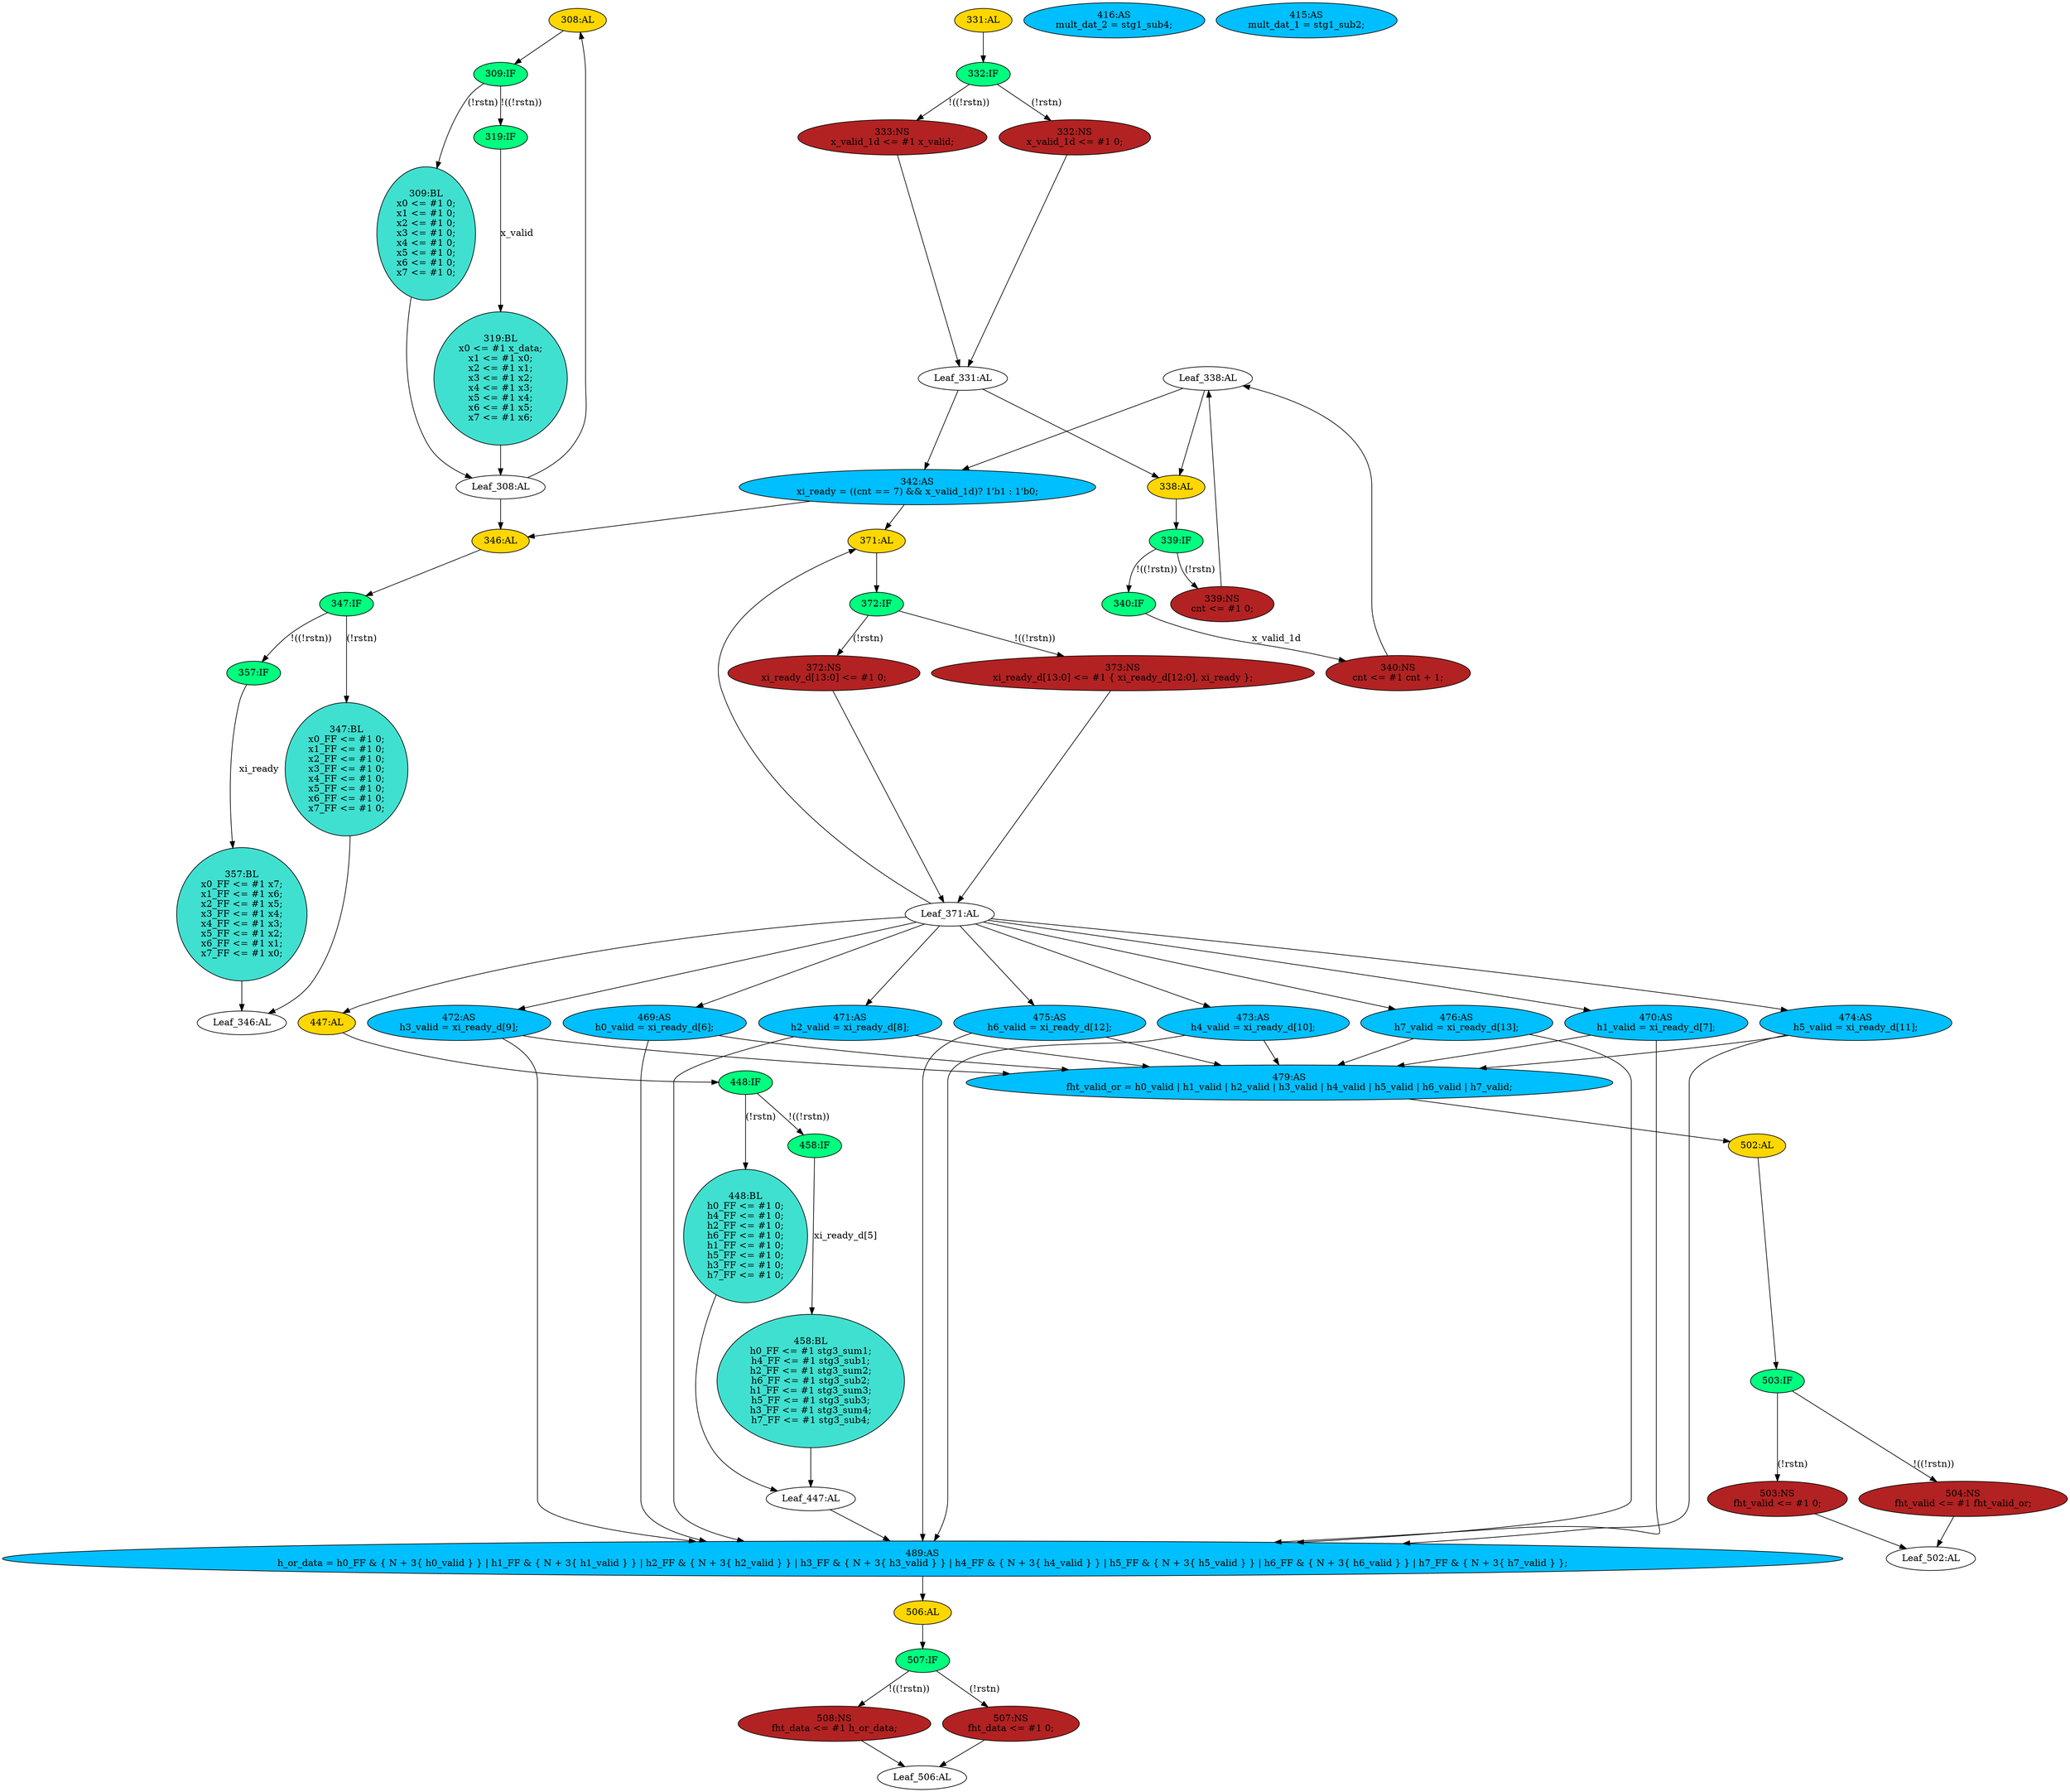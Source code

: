 strict digraph "compose( ,  )" {
	node [label="\N"];
	"308:AL"	 [ast="<pyverilog.vparser.ast.Always object at 0x7f9421826ad0>",
		clk_sens=True,
		fillcolor=gold,
		label="308:AL",
		sens="['sclk', 'rstn']",
		statements="[]",
		style=filled,
		typ=Always,
		use_var="['x1', 'x_valid', 'x_data', 'x2', 'x3', 'x0', 'rstn', 'x6', 'x4', 'x5']"];
	"309:IF"	 [ast="<pyverilog.vparser.ast.IfStatement object at 0x7f9421828a10>",
		fillcolor=springgreen,
		label="309:IF",
		statements="[]",
		style=filled,
		typ=IfStatement];
	"308:AL" -> "309:IF"	 [cond="[]",
		lineno=None];
	"339:IF"	 [ast="<pyverilog.vparser.ast.IfStatement object at 0x7f9421833590>",
		fillcolor=springgreen,
		label="339:IF",
		statements="[]",
		style=filled,
		typ=IfStatement];
	"339:NS"	 [ast="<pyverilog.vparser.ast.NonblockingSubstitution object at 0x7f9421833550>",
		fillcolor=firebrick,
		label="339:NS
cnt <= #1 0;",
		statements="[<pyverilog.vparser.ast.NonblockingSubstitution object at 0x7f9421833550>]",
		style=filled,
		typ=NonblockingSubstitution];
	"339:IF" -> "339:NS"	 [cond="['rstn']",
		label="(!rstn)",
		lineno=339];
	"340:IF"	 [ast="<pyverilog.vparser.ast.IfStatement object at 0x7f9421833710>",
		fillcolor=springgreen,
		label="340:IF",
		statements="[]",
		style=filled,
		typ=IfStatement];
	"339:IF" -> "340:IF"	 [cond="['rstn']",
		label="!((!rstn))",
		lineno=339];
	"Leaf_346:AL"	 [def_var="['x7_FF', 'x3_FF', 'x0_FF', 'x1_FF', 'x4_FF', 'x6_FF', 'x5_FF', 'x2_FF']",
		label="Leaf_346:AL"];
	"473:AS"	 [ast="<pyverilog.vparser.ast.Assign object at 0x7f942158a850>",
		def_var="['h4_valid']",
		fillcolor=deepskyblue,
		label="473:AS
h4_valid = xi_ready_d[10];",
		statements="[]",
		style=filled,
		typ=Assign,
		use_var="['xi_ready_d']"];
	"489:AS"	 [ast="<pyverilog.vparser.ast.Assign object at 0x7f942159fb10>",
		def_var="['h_or_data']",
		fillcolor=deepskyblue,
		label="489:AS
h_or_data = h0_FF & { N + 3{ h0_valid } } | h1_FF & { N + 3{ h1_valid } } | h2_FF & { N + 3{ h2_valid } } | h3_FF & { N + \
3{ h3_valid } } | h4_FF & { N + 3{ h4_valid } } | h5_FF & { N + 3{ h5_valid } } | h6_FF & { N + 3{ h6_valid } } | h7_FF & { N + \
3{ h7_valid } };",
		statements="[]",
		style=filled,
		typ=Assign,
		use_var="['h0_FF', 'h0_valid', 'h1_FF', 'h1_valid', 'h2_FF', 'h2_valid', 'h3_FF', 'h3_valid', 'h4_FF', 'h4_valid', 'h5_FF', 'h5_valid', '\
h6_FF', 'h6_valid', 'h7_FF', 'h7_valid']"];
	"473:AS" -> "489:AS";
	"479:AS"	 [ast="<pyverilog.vparser.ast.Assign object at 0x7f94215a60d0>",
		def_var="['fht_valid_or']",
		fillcolor=deepskyblue,
		label="479:AS
fht_valid_or = h0_valid | h1_valid | h2_valid | h3_valid | h4_valid | h5_valid | h6_valid | h7_valid;",
		statements="[]",
		style=filled,
		typ=Assign,
		use_var="['h0_valid', 'h1_valid', 'h2_valid', 'h3_valid', 'h4_valid', 'h5_valid', 'h6_valid', 'h7_valid']"];
	"473:AS" -> "479:AS";
	"458:BL"	 [ast="<pyverilog.vparser.ast.Block object at 0x7f94215a7e90>",
		fillcolor=turquoise,
		label="458:BL
h0_FF <= #1 stg3_sum1;
h4_FF <= #1 stg3_sub1;
h2_FF <= #1 stg3_sum2;
h6_FF <= #1 stg3_sub2;
h1_FF <= #1 stg3_sum3;
h5_FF <= #\
1 stg3_sub3;
h3_FF <= #1 stg3_sum4;
h7_FF <= #1 stg3_sub4;",
		statements="[<pyverilog.vparser.ast.NonblockingSubstitution object at 0x7f94215a73d0>, <pyverilog.vparser.ast.NonblockingSubstitution object \
at 0x7f94215a7590>, <pyverilog.vparser.ast.NonblockingSubstitution object at 0x7f94215a7750>, <pyverilog.vparser.ast.NonblockingSubstitution \
object at 0x7f94215a7910>, <pyverilog.vparser.ast.NonblockingSubstitution object at 0x7f94215a7ad0>, <pyverilog.vparser.ast.NonblockingSubstitution \
object at 0x7f94215a7c90>, <pyverilog.vparser.ast.NonblockingSubstitution object at 0x7f94215a7e50>, <pyverilog.vparser.ast.NonblockingSubstitution \
object at 0x7f942158a050>]",
		style=filled,
		typ=Block];
	"Leaf_447:AL"	 [def_var="['h4_FF', 'h6_FF', 'h5_FF', 'h2_FF', 'h7_FF', 'h3_FF', 'h0_FF', 'h1_FF']",
		label="Leaf_447:AL"];
	"458:BL" -> "Leaf_447:AL"	 [cond="[]",
		lineno=None];
	"Leaf_338:AL"	 [def_var="['cnt']",
		label="Leaf_338:AL"];
	"338:AL"	 [ast="<pyverilog.vparser.ast.Always object at 0x7f9421833390>",
		clk_sens=True,
		fillcolor=gold,
		label="338:AL",
		sens="['sclk', 'rstn']",
		statements="[]",
		style=filled,
		typ=Always,
		use_var="['cnt', 'rstn', 'x_valid_1d']"];
	"Leaf_338:AL" -> "338:AL";
	"342:AS"	 [ast="<pyverilog.vparser.ast.Assign object at 0x7f9421833b10>",
		def_var="['xi_ready']",
		fillcolor=deepskyblue,
		label="342:AS
xi_ready = ((cnt == 7) && x_valid_1d)? 1'b1 : 1'b0;",
		statements="[]",
		style=filled,
		typ=Assign,
		use_var="['cnt', 'x_valid_1d']"];
	"Leaf_338:AL" -> "342:AS";
	"338:AL" -> "339:IF"	 [cond="[]",
		lineno=None];
	"373:NS"	 [ast="<pyverilog.vparser.ast.NonblockingSubstitution object at 0x7f94215b48d0>",
		fillcolor=firebrick,
		label="373:NS
xi_ready_d[13:0] <= #1 { xi_ready_d[12:0], xi_ready };",
		statements="[<pyverilog.vparser.ast.NonblockingSubstitution object at 0x7f94215b48d0>]",
		style=filled,
		typ=NonblockingSubstitution];
	"Leaf_371:AL"	 [def_var="['xi_ready_d']",
		label="Leaf_371:AL"];
	"373:NS" -> "Leaf_371:AL"	 [cond="[]",
		lineno=None];
	"347:IF"	 [ast="<pyverilog.vparser.ast.IfStatement object at 0x7f9421836f90>",
		fillcolor=springgreen,
		label="347:IF",
		statements="[]",
		style=filled,
		typ=IfStatement];
	"357:IF"	 [ast="<pyverilog.vparser.ast.IfStatement object at 0x7f9421843110>",
		fillcolor=springgreen,
		label="357:IF",
		statements="[]",
		style=filled,
		typ=IfStatement];
	"347:IF" -> "357:IF"	 [cond="['rstn']",
		label="!((!rstn))",
		lineno=347];
	"347:BL"	 [ast="<pyverilog.vparser.ast.Block object at 0x7f9421836dd0>",
		fillcolor=turquoise,
		label="347:BL
x0_FF <= #1 0;
x1_FF <= #1 0;
x2_FF <= #1 0;
x3_FF <= #1 0;
x4_FF <= #1 0;
x5_FF <= #1 0;
x6_FF <= #1 0;
x7_FF <= #1 0;",
		statements="[<pyverilog.vparser.ast.NonblockingSubstitution object at 0x7f9421836310>, <pyverilog.vparser.ast.NonblockingSubstitution object \
at 0x7f94218364d0>, <pyverilog.vparser.ast.NonblockingSubstitution object at 0x7f9421836690>, <pyverilog.vparser.ast.NonblockingSubstitution \
object at 0x7f9421836850>, <pyverilog.vparser.ast.NonblockingSubstitution object at 0x7f9421836a10>, <pyverilog.vparser.ast.NonblockingSubstitution \
object at 0x7f9421836bd0>, <pyverilog.vparser.ast.NonblockingSubstitution object at 0x7f9421836d90>, <pyverilog.vparser.ast.NonblockingSubstitution \
object at 0x7f9421836f50>]",
		style=filled,
		typ=Block];
	"347:IF" -> "347:BL"	 [cond="['rstn']",
		label="(!rstn)",
		lineno=347];
	"340:NS"	 [ast="<pyverilog.vparser.ast.NonblockingSubstitution object at 0x7f9421833910>",
		fillcolor=firebrick,
		label="340:NS
cnt <= #1 cnt + 1;",
		statements="[<pyverilog.vparser.ast.NonblockingSubstitution object at 0x7f9421833910>]",
		style=filled,
		typ=NonblockingSubstitution];
	"340:NS" -> "Leaf_338:AL"	 [cond="[]",
		lineno=None];
	"458:IF"	 [ast="<pyverilog.vparser.ast.IfStatement object at 0x7f94215a7210>",
		fillcolor=springgreen,
		label="458:IF",
		statements="[]",
		style=filled,
		typ=IfStatement];
	"458:IF" -> "458:BL"	 [cond="['xi_ready_d']",
		label="xi_ready_d[5]",
		lineno=458];
	"319:BL"	 [ast="<pyverilog.vparser.ast.Block object at 0x7f9421830790>",
		fillcolor=turquoise,
		label="319:BL
x0 <= #1 x_data;
x1 <= #1 x0;
x2 <= #1 x1;
x3 <= #1 x2;
x4 <= #1 x3;
x5 <= #1 x4;
x6 <= #1 x5;
x7 <= #1 x6;",
		statements="[<pyverilog.vparser.ast.NonblockingSubstitution object at 0x7f9421828c90>, <pyverilog.vparser.ast.NonblockingSubstitution object \
at 0x7f9421828e50>, <pyverilog.vparser.ast.NonblockingSubstitution object at 0x7f9421830050>, <pyverilog.vparser.ast.NonblockingSubstitution \
object at 0x7f9421830210>, <pyverilog.vparser.ast.NonblockingSubstitution object at 0x7f94218303d0>, <pyverilog.vparser.ast.NonblockingSubstitution \
object at 0x7f9421830590>, <pyverilog.vparser.ast.NonblockingSubstitution object at 0x7f9421830750>, <pyverilog.vparser.ast.NonblockingSubstitution \
object at 0x7f9421830910>]",
		style=filled,
		typ=Block];
	"Leaf_308:AL"	 [def_var="['x2', 'x3', 'x0', 'x1', 'x6', 'x7', 'x4', 'x5']",
		label="Leaf_308:AL"];
	"319:BL" -> "Leaf_308:AL"	 [cond="[]",
		lineno=None];
	"502:AL"	 [ast="<pyverilog.vparser.ast.Always object at 0x7f942159ffd0>",
		clk_sens=True,
		fillcolor=gold,
		label="502:AL",
		sens="['sclk', 'rstn']",
		statements="[]",
		style=filled,
		typ=Always,
		use_var="['rstn', 'fht_valid_or']"];
	"503:IF"	 [ast="<pyverilog.vparser.ast.IfStatement object at 0x7f94210a1250>",
		fillcolor=springgreen,
		label="503:IF",
		statements="[]",
		style=filled,
		typ=IfStatement];
	"502:AL" -> "503:IF"	 [cond="[]",
		lineno=None];
	"319:IF"	 [ast="<pyverilog.vparser.ast.IfStatement object at 0x7f9421828ad0>",
		fillcolor=springgreen,
		label="319:IF",
		statements="[]",
		style=filled,
		typ=IfStatement];
	"309:IF" -> "319:IF"	 [cond="['rstn']",
		label="!((!rstn))",
		lineno=309];
	"309:BL"	 [ast="<pyverilog.vparser.ast.Block object at 0x7f94218287d0>",
		fillcolor=turquoise,
		label="309:BL
x0 <= #1 0;
x1 <= #1 0;
x2 <= #1 0;
x3 <= #1 0;
x4 <= #1 0;
x5 <= #1 0;
x6 <= #1 0;
x7 <= #1 0;",
		statements="[<pyverilog.vparser.ast.NonblockingSubstitution object at 0x7f9421826cd0>, <pyverilog.vparser.ast.NonblockingSubstitution object \
at 0x7f9421826e90>, <pyverilog.vparser.ast.NonblockingSubstitution object at 0x7f9421828090>, <pyverilog.vparser.ast.NonblockingSubstitution \
object at 0x7f9421828250>, <pyverilog.vparser.ast.NonblockingSubstitution object at 0x7f9421828410>, <pyverilog.vparser.ast.NonblockingSubstitution \
object at 0x7f94218285d0>, <pyverilog.vparser.ast.NonblockingSubstitution object at 0x7f9421828790>, <pyverilog.vparser.ast.NonblockingSubstitution \
object at 0x7f9421828950>]",
		style=filled,
		typ=Block];
	"309:IF" -> "309:BL"	 [cond="['rstn']",
		label="(!rstn)",
		lineno=309];
	"332:IF"	 [ast="<pyverilog.vparser.ast.IfStatement object at 0x7f9421830d90>",
		fillcolor=springgreen,
		label="332:IF",
		statements="[]",
		style=filled,
		typ=IfStatement];
	"333:NS"	 [ast="<pyverilog.vparser.ast.NonblockingSubstitution object at 0x7f9421830f10>",
		fillcolor=firebrick,
		label="333:NS
x_valid_1d <= #1 x_valid;",
		statements="[<pyverilog.vparser.ast.NonblockingSubstitution object at 0x7f9421830f10>]",
		style=filled,
		typ=NonblockingSubstitution];
	"332:IF" -> "333:NS"	 [cond="['rstn']",
		label="!((!rstn))",
		lineno=332];
	"332:NS"	 [ast="<pyverilog.vparser.ast.NonblockingSubstitution object at 0x7f9421830d10>",
		fillcolor=firebrick,
		label="332:NS
x_valid_1d <= #1 0;",
		statements="[<pyverilog.vparser.ast.NonblockingSubstitution object at 0x7f9421830d10>]",
		style=filled,
		typ=NonblockingSubstitution];
	"332:IF" -> "332:NS"	 [cond="['rstn']",
		label="(!rstn)",
		lineno=332];
	"470:AS"	 [ast="<pyverilog.vparser.ast.Assign object at 0x7f942158a310>",
		def_var="['h1_valid']",
		fillcolor=deepskyblue,
		label="470:AS
h1_valid = xi_ready_d[7];",
		statements="[]",
		style=filled,
		typ=Assign,
		use_var="['xi_ready_d']"];
	"470:AS" -> "489:AS";
	"470:AS" -> "479:AS";
	"372:IF"	 [ast="<pyverilog.vparser.ast.IfStatement object at 0x7f94215b46d0>",
		fillcolor=springgreen,
		label="372:IF",
		statements="[]",
		style=filled,
		typ=IfStatement];
	"372:IF" -> "373:NS"	 [cond="['rstn']",
		label="!((!rstn))",
		lineno=372];
	"372:NS"	 [ast="<pyverilog.vparser.ast.NonblockingSubstitution object at 0x7f94215b44d0>",
		fillcolor=firebrick,
		label="372:NS
xi_ready_d[13:0] <= #1 0;",
		statements="[<pyverilog.vparser.ast.NonblockingSubstitution object at 0x7f94215b44d0>]",
		style=filled,
		typ=NonblockingSubstitution];
	"372:IF" -> "372:NS"	 [cond="['rstn']",
		label="(!rstn)",
		lineno=372];
	"503:NS"	 [ast="<pyverilog.vparser.ast.NonblockingSubstitution object at 0x7f94210a11d0>",
		fillcolor=firebrick,
		label="503:NS
fht_valid <= #1 0;",
		statements="[<pyverilog.vparser.ast.NonblockingSubstitution object at 0x7f94210a11d0>]",
		style=filled,
		typ=NonblockingSubstitution];
	"Leaf_502:AL"	 [def_var="['fht_valid']",
		label="Leaf_502:AL"];
	"503:NS" -> "Leaf_502:AL"	 [cond="[]",
		lineno=None];
	"331:AL"	 [ast="<pyverilog.vparser.ast.Always object at 0x7f9421830b50>",
		clk_sens=True,
		fillcolor=gold,
		label="331:AL",
		sens="['sclk', 'rstn']",
		statements="[]",
		style=filled,
		typ=Always,
		use_var="['rstn', 'x_valid']"];
	"331:AL" -> "332:IF"	 [cond="[]",
		lineno=None];
	"475:AS"	 [ast="<pyverilog.vparser.ast.Assign object at 0x7f942158abd0>",
		def_var="['h6_valid']",
		fillcolor=deepskyblue,
		label="475:AS
h6_valid = xi_ready_d[12];",
		statements="[]",
		style=filled,
		typ=Assign,
		use_var="['xi_ready_d']"];
	"475:AS" -> "489:AS";
	"475:AS" -> "479:AS";
	"448:BL"	 [ast="<pyverilog.vparser.ast.Block object at 0x7f94215aee50>",
		fillcolor=turquoise,
		label="448:BL
h0_FF <= #1 0;
h4_FF <= #1 0;
h2_FF <= #1 0;
h6_FF <= #1 0;
h1_FF <= #1 0;
h5_FF <= #1 0;
h3_FF <= #1 0;
h7_FF <= #1 0;",
		statements="[<pyverilog.vparser.ast.NonblockingSubstitution object at 0x7f94215ae390>, <pyverilog.vparser.ast.NonblockingSubstitution object \
at 0x7f94215ae550>, <pyverilog.vparser.ast.NonblockingSubstitution object at 0x7f94215ae710>, <pyverilog.vparser.ast.NonblockingSubstitution \
object at 0x7f94215ae8d0>, <pyverilog.vparser.ast.NonblockingSubstitution object at 0x7f94215aea90>, <pyverilog.vparser.ast.NonblockingSubstitution \
object at 0x7f94215aec50>, <pyverilog.vparser.ast.NonblockingSubstitution object at 0x7f94215aee10>, <pyverilog.vparser.ast.NonblockingSubstitution \
object at 0x7f94215aefd0>]",
		style=filled,
		typ=Block];
	"448:BL" -> "Leaf_447:AL"	 [cond="[]",
		lineno=None];
	"Leaf_447:AL" -> "489:AS";
	"503:IF" -> "503:NS"	 [cond="['rstn']",
		label="(!rstn)",
		lineno=503];
	"504:NS"	 [ast="<pyverilog.vparser.ast.NonblockingSubstitution object at 0x7f94210a1410>",
		fillcolor=firebrick,
		label="504:NS
fht_valid <= #1 fht_valid_or;",
		statements="[<pyverilog.vparser.ast.NonblockingSubstitution object at 0x7f94210a1410>]",
		style=filled,
		typ=NonblockingSubstitution];
	"503:IF" -> "504:NS"	 [cond="['rstn']",
		label="!((!rstn))",
		lineno=503];
	"339:NS" -> "Leaf_338:AL"	 [cond="[]",
		lineno=None];
	"504:NS" -> "Leaf_502:AL"	 [cond="[]",
		lineno=None];
	"416:AS"	 [ast="<pyverilog.vparser.ast.Assign object at 0x7f942159bdd0>",
		def_var="['mult_dat_2']",
		fillcolor=deepskyblue,
		label="416:AS
mult_dat_2 = stg1_sub4;",
		statements="[]",
		style=filled,
		typ=Assign,
		use_var="['stg1_sub4']"];
	"371:AL"	 [ast="<pyverilog.vparser.ast.Always object at 0x7f94215b4250>",
		clk_sens=True,
		fillcolor=gold,
		label="371:AL",
		sens="['sclk', 'rstn']",
		statements="[]",
		style=filled,
		typ=Always,
		use_var="['xi_ready', 'xi_ready_d', 'rstn']"];
	"342:AS" -> "371:AL";
	"346:AL"	 [ast="<pyverilog.vparser.ast.Always object at 0x7f9421836110>",
		clk_sens=True,
		fillcolor=gold,
		label="346:AL",
		sens="['sclk', 'rstn']",
		statements="[]",
		style=filled,
		typ=Always,
		use_var="['x1', 'xi_ready', 'x2', 'x3', 'x0', 'rstn', 'x6', 'x7', 'x4', 'x5']"];
	"342:AS" -> "346:AL";
	"471:AS"	 [ast="<pyverilog.vparser.ast.Assign object at 0x7f942158a4d0>",
		def_var="['h2_valid']",
		fillcolor=deepskyblue,
		label="471:AS
h2_valid = xi_ready_d[8];",
		statements="[]",
		style=filled,
		typ=Assign,
		use_var="['xi_ready_d']"];
	"471:AS" -> "489:AS";
	"471:AS" -> "479:AS";
	"Leaf_506:AL"	 [def_var="['fht_data']",
		label="Leaf_506:AL"];
	"508:NS"	 [ast="<pyverilog.vparser.ast.NonblockingSubstitution object at 0x7f94210a19d0>",
		fillcolor=firebrick,
		label="508:NS
fht_data <= #1 h_or_data;",
		statements="[<pyverilog.vparser.ast.NonblockingSubstitution object at 0x7f94210a19d0>]",
		style=filled,
		typ=NonblockingSubstitution];
	"508:NS" -> "Leaf_506:AL"	 [cond="[]",
		lineno=None];
	"506:AL"	 [ast="<pyverilog.vparser.ast.Always object at 0x7f94210a1610>",
		clk_sens=True,
		fillcolor=gold,
		label="506:AL",
		sens="['sclk', 'rstn']",
		statements="[]",
		style=filled,
		typ=Always,
		use_var="['h_or_data', 'rstn']"];
	"489:AS" -> "506:AL";
	"507:NS"	 [ast="<pyverilog.vparser.ast.NonblockingSubstitution object at 0x7f94210a17d0>",
		fillcolor=firebrick,
		label="507:NS
fht_data <= #1 0;",
		statements="[<pyverilog.vparser.ast.NonblockingSubstitution object at 0x7f94210a17d0>]",
		style=filled,
		typ=NonblockingSubstitution];
	"507:NS" -> "Leaf_506:AL"	 [cond="[]",
		lineno=None];
	"447:AL"	 [ast="<pyverilog.vparser.ast.Always object at 0x7f94215ae190>",
		clk_sens=True,
		fillcolor=gold,
		label="447:AL",
		sens="['sclk', 'rstn']",
		statements="[]",
		style=filled,
		typ=Always,
		use_var="['stg3_sub3', 'stg3_sub2', 'stg3_sum4', 'stg3_sum1', 'stg3_sum2', 'stg3_sum3', 'stg3_sub1', 'xi_ready_d', 'rstn', 'stg3_sub4']"];
	"448:IF"	 [ast="<pyverilog.vparser.ast.IfStatement object at 0x7f94215a70d0>",
		fillcolor=springgreen,
		label="448:IF",
		statements="[]",
		style=filled,
		typ=IfStatement];
	"447:AL" -> "448:IF"	 [cond="[]",
		lineno=None];
	"415:AS"	 [ast="<pyverilog.vparser.ast.Assign object at 0x7f942159bc90>",
		def_var="['mult_dat_1']",
		fillcolor=deepskyblue,
		label="415:AS
mult_dat_1 = stg1_sub2;",
		statements="[]",
		style=filled,
		typ=Assign,
		use_var="['stg1_sub2']"];
	"371:AL" -> "372:IF"	 [cond="[]",
		lineno=None];
	"Leaf_371:AL" -> "473:AS";
	"Leaf_371:AL" -> "470:AS";
	"Leaf_371:AL" -> "475:AS";
	"Leaf_371:AL" -> "471:AS";
	"Leaf_371:AL" -> "447:AL";
	"Leaf_371:AL" -> "371:AL";
	"474:AS"	 [ast="<pyverilog.vparser.ast.Assign object at 0x7f942158aa10>",
		def_var="['h5_valid']",
		fillcolor=deepskyblue,
		label="474:AS
h5_valid = xi_ready_d[11];",
		statements="[]",
		style=filled,
		typ=Assign,
		use_var="['xi_ready_d']"];
	"Leaf_371:AL" -> "474:AS";
	"476:AS"	 [ast="<pyverilog.vparser.ast.Assign object at 0x7f942158ad90>",
		def_var="['h7_valid']",
		fillcolor=deepskyblue,
		label="476:AS
h7_valid = xi_ready_d[13];",
		statements="[]",
		style=filled,
		typ=Assign,
		use_var="['xi_ready_d']"];
	"Leaf_371:AL" -> "476:AS";
	"472:AS"	 [ast="<pyverilog.vparser.ast.Assign object at 0x7f942158a690>",
		def_var="['h3_valid']",
		fillcolor=deepskyblue,
		label="472:AS
h3_valid = xi_ready_d[9];",
		statements="[]",
		style=filled,
		typ=Assign,
		use_var="['xi_ready_d']"];
	"Leaf_371:AL" -> "472:AS";
	"469:AS"	 [ast="<pyverilog.vparser.ast.Assign object at 0x7f942158a150>",
		def_var="['h0_valid']",
		fillcolor=deepskyblue,
		label="469:AS
h0_valid = xi_ready_d[6];",
		statements="[]",
		style=filled,
		typ=Assign,
		use_var="['xi_ready_d']"];
	"Leaf_371:AL" -> "469:AS";
	"479:AS" -> "502:AL";
	"474:AS" -> "489:AS";
	"474:AS" -> "479:AS";
	"Leaf_308:AL" -> "308:AL";
	"Leaf_308:AL" -> "346:AL";
	"476:AS" -> "489:AS";
	"476:AS" -> "479:AS";
	"357:BL"	 [ast="<pyverilog.vparser.ast.Block object at 0x7f9421843d90>",
		fillcolor=turquoise,
		label="357:BL
x0_FF <= #1 x7;
x1_FF <= #1 x6;
x2_FF <= #1 x5;
x3_FF <= #1 x4;
x4_FF <= #1 x3;
x5_FF <= #1 x2;
x6_FF <= #1 x1;
x7_FF <= #\
1 x0;",
		statements="[<pyverilog.vparser.ast.NonblockingSubstitution object at 0x7f94218432d0>, <pyverilog.vparser.ast.NonblockingSubstitution object \
at 0x7f9421843490>, <pyverilog.vparser.ast.NonblockingSubstitution object at 0x7f9421843650>, <pyverilog.vparser.ast.NonblockingSubstitution \
object at 0x7f9421843810>, <pyverilog.vparser.ast.NonblockingSubstitution object at 0x7f94218439d0>, <pyverilog.vparser.ast.NonblockingSubstitution \
object at 0x7f9421843b90>, <pyverilog.vparser.ast.NonblockingSubstitution object at 0x7f9421843d50>, <pyverilog.vparser.ast.NonblockingSubstitution \
object at 0x7f9421843f10>]",
		style=filled,
		typ=Block];
	"357:BL" -> "Leaf_346:AL"	 [cond="[]",
		lineno=None];
	"Leaf_331:AL"	 [def_var="['x_valid_1d']",
		label="Leaf_331:AL"];
	"Leaf_331:AL" -> "338:AL";
	"Leaf_331:AL" -> "342:AS";
	"333:NS" -> "Leaf_331:AL"	 [cond="[]",
		lineno=None];
	"507:IF"	 [ast="<pyverilog.vparser.ast.IfStatement object at 0x7f94210a1850>",
		fillcolor=springgreen,
		label="507:IF",
		statements="[]",
		style=filled,
		typ=IfStatement];
	"507:IF" -> "508:NS"	 [cond="['rstn']",
		label="!((!rstn))",
		lineno=507];
	"507:IF" -> "507:NS"	 [cond="['rstn']",
		label="(!rstn)",
		lineno=507];
	"357:IF" -> "357:BL"	 [cond="['xi_ready']",
		label=xi_ready,
		lineno=357];
	"346:AL" -> "347:IF"	 [cond="[]",
		lineno=None];
	"319:IF" -> "319:BL"	 [cond="['x_valid']",
		label=x_valid,
		lineno=319];
	"309:BL" -> "Leaf_308:AL"	 [cond="[]",
		lineno=None];
	"332:NS" -> "Leaf_331:AL"	 [cond="[]",
		lineno=None];
	"506:AL" -> "507:IF"	 [cond="[]",
		lineno=None];
	"472:AS" -> "489:AS";
	"472:AS" -> "479:AS";
	"469:AS" -> "489:AS";
	"469:AS" -> "479:AS";
	"448:IF" -> "458:IF"	 [cond="['rstn']",
		label="!((!rstn))",
		lineno=448];
	"448:IF" -> "448:BL"	 [cond="['rstn']",
		label="(!rstn)",
		lineno=448];
	"340:IF" -> "340:NS"	 [cond="['x_valid_1d']",
		label=x_valid_1d,
		lineno=340];
	"372:NS" -> "Leaf_371:AL"	 [cond="[]",
		lineno=None];
	"347:BL" -> "Leaf_346:AL"	 [cond="[]",
		lineno=None];
}
